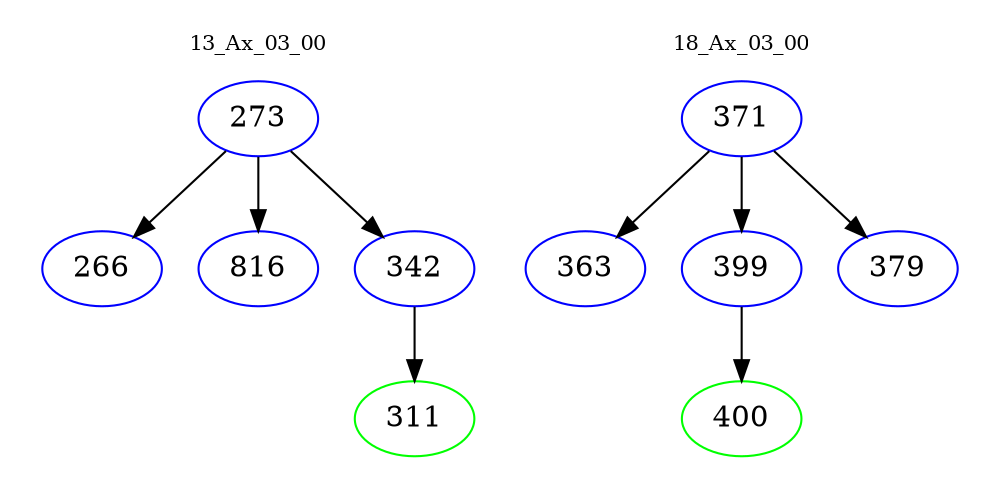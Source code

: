 digraph{
subgraph cluster_0 {
color = white
label = "13_Ax_03_00";
fontsize=10;
T0_273 [label="273", color="blue"]
T0_273 -> T0_266 [color="black"]
T0_266 [label="266", color="blue"]
T0_273 -> T0_816 [color="black"]
T0_816 [label="816", color="blue"]
T0_273 -> T0_342 [color="black"]
T0_342 [label="342", color="blue"]
T0_342 -> T0_311 [color="black"]
T0_311 [label="311", color="green"]
}
subgraph cluster_1 {
color = white
label = "18_Ax_03_00";
fontsize=10;
T1_371 [label="371", color="blue"]
T1_371 -> T1_363 [color="black"]
T1_363 [label="363", color="blue"]
T1_371 -> T1_399 [color="black"]
T1_399 [label="399", color="blue"]
T1_399 -> T1_400 [color="black"]
T1_400 [label="400", color="green"]
T1_371 -> T1_379 [color="black"]
T1_379 [label="379", color="blue"]
}
}
